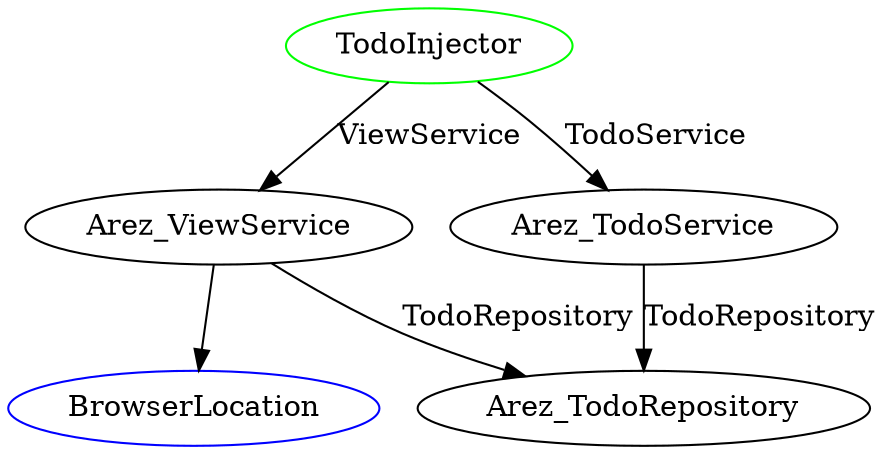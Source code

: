 digraph "TodoInjector" {
  overlap = false
  splines = true
  injector [label="TodoInjector",color=green];
  node2 [label="Arez_TodoRepository"];
  node1 [label="BrowserLocation",color=blue];
  node3 [label="Arez_ViewService"];
  node4 [label="Arez_TodoService"];
  injector -> node4 [label="TodoService"];
  injector -> node3 [label="ViewService"];
  node3 -> node2 [label="TodoRepository"];
  node3 -> node1 [];
  node4 -> node2 [label="TodoRepository"];
}
